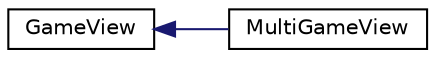 digraph "Graphical Class Hierarchy"
{
 // LATEX_PDF_SIZE
  edge [fontname="Helvetica",fontsize="10",labelfontname="Helvetica",labelfontsize="10"];
  node [fontname="Helvetica",fontsize="10",shape=record];
  rankdir="LR";
  Node0 [label="GameView",height=0.2,width=0.4,color="black", fillcolor="white", style="filled",URL="$classGameView.html",tooltip=" "];
  Node0 -> Node1 [dir="back",color="midnightblue",fontsize="10",style="solid",fontname="Helvetica"];
  Node1 [label="MultiGameView",height=0.2,width=0.4,color="black", fillcolor="white", style="filled",URL="$classMultiGameView.html",tooltip=" "];
}
